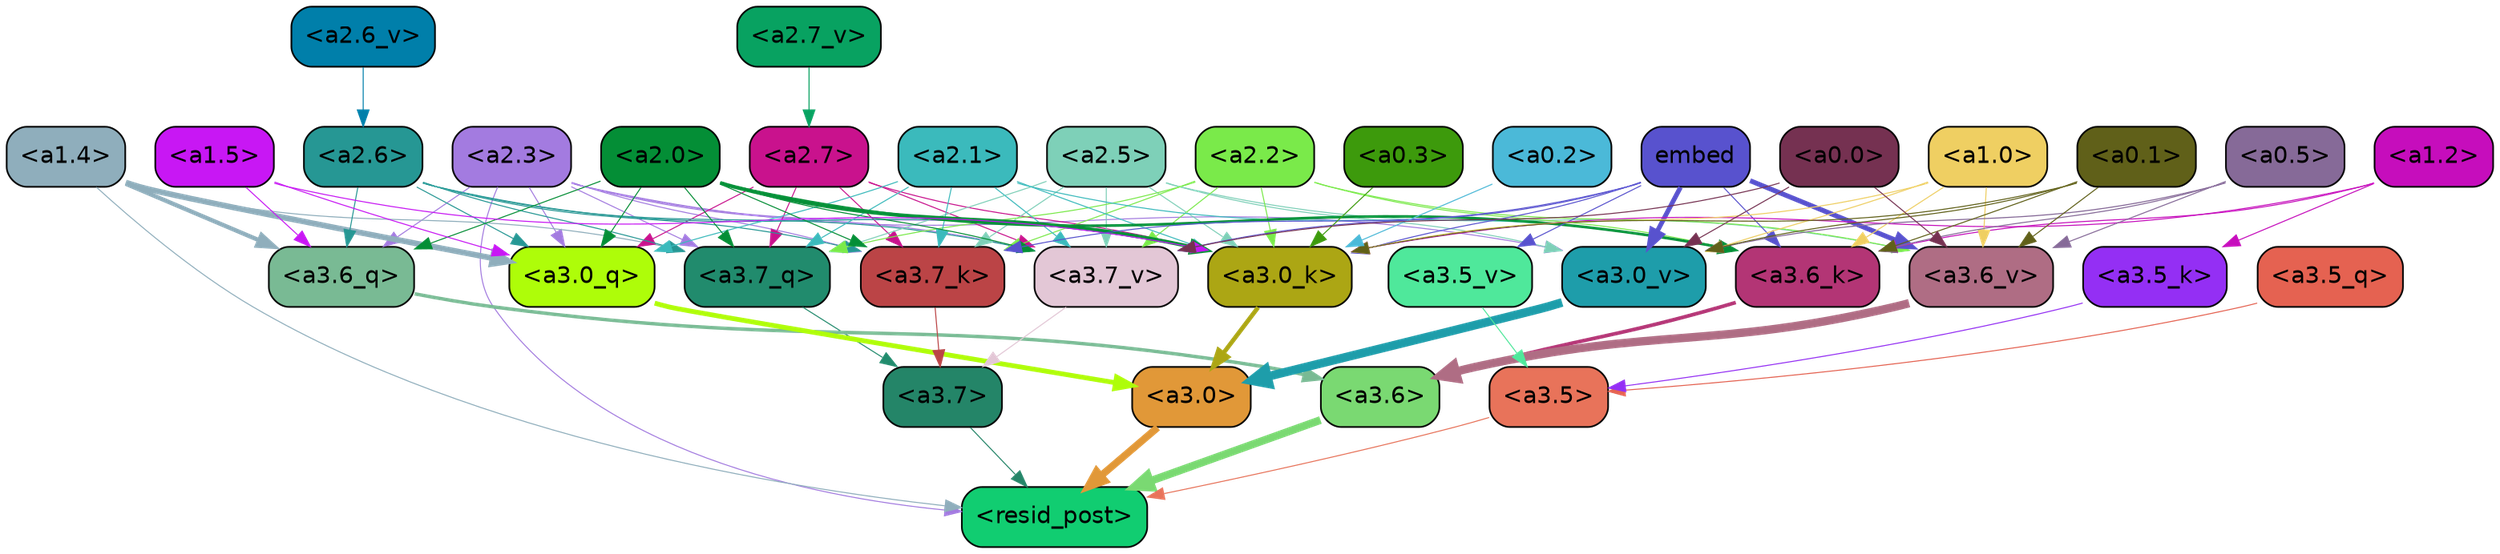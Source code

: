 strict digraph "" {
	graph [bgcolor=transparent,
		layout=dot,
		overlap=false,
		splines=true
	];
	"<a3.7>"	[color=black,
		fillcolor="#248568",
		fontname=Helvetica,
		shape=box,
		style="filled, rounded"];
	"<resid_post>"	[color=black,
		fillcolor="#11cd71",
		fontname=Helvetica,
		shape=box,
		style="filled, rounded"];
	"<a3.7>" -> "<resid_post>"	[color="#248568",
		penwidth=0.6];
	"<a3.6>"	[color=black,
		fillcolor="#7ad972",
		fontname=Helvetica,
		shape=box,
		style="filled, rounded"];
	"<a3.6>" -> "<resid_post>"	[color="#7ad972",
		penwidth=4.648244500160217];
	"<a3.5>"	[color=black,
		fillcolor="#e8735a",
		fontname=Helvetica,
		shape=box,
		style="filled, rounded"];
	"<a3.5>" -> "<resid_post>"	[color="#e8735a",
		penwidth=0.6];
	"<a3.0>"	[color=black,
		fillcolor="#e19838",
		fontname=Helvetica,
		shape=box,
		style="filled, rounded"];
	"<a3.0>" -> "<resid_post>"	[color="#e19838",
		penwidth=4.3288813829422];
	"<a2.3>"	[color=black,
		fillcolor="#a37be0",
		fontname=Helvetica,
		shape=box,
		style="filled, rounded"];
	"<a2.3>" -> "<resid_post>"	[color="#a37be0",
		penwidth=0.6];
	"<a3.7_q>"	[color=black,
		fillcolor="#218b6d",
		fontname=Helvetica,
		shape=box,
		style="filled, rounded"];
	"<a2.3>" -> "<a3.7_q>"	[color="#a37be0",
		penwidth=0.6];
	"<a3.6_q>"	[color=black,
		fillcolor="#79ba94",
		fontname=Helvetica,
		shape=box,
		style="filled, rounded"];
	"<a2.3>" -> "<a3.6_q>"	[color="#a37be0",
		penwidth=0.6];
	"<a3.0_q>"	[color=black,
		fillcolor="#aefd09",
		fontname=Helvetica,
		shape=box,
		style="filled, rounded"];
	"<a2.3>" -> "<a3.0_q>"	[color="#a37be0",
		penwidth=0.6];
	"<a3.7_k>"	[color=black,
		fillcolor="#bb4446",
		fontname=Helvetica,
		shape=box,
		style="filled, rounded"];
	"<a2.3>" -> "<a3.7_k>"	[color="#a37be0",
		penwidth=0.6];
	"<a3.0_k>"	[color=black,
		fillcolor="#aca614",
		fontname=Helvetica,
		shape=box,
		style="filled, rounded"];
	"<a2.3>" -> "<a3.0_k>"	[color="#a37be0",
		penwidth=0.6];
	"<a3.7_v>"	[color=black,
		fillcolor="#e3c7d6",
		fontname=Helvetica,
		shape=box,
		style="filled, rounded"];
	"<a2.3>" -> "<a3.7_v>"	[color="#a37be0",
		penwidth=0.6];
	"<a3.0_v>"	[color=black,
		fillcolor="#1e9daa",
		fontname=Helvetica,
		shape=box,
		style="filled, rounded"];
	"<a2.3>" -> "<a3.0_v>"	[color="#a37be0",
		penwidth=0.6];
	"<a1.4>"	[color=black,
		fillcolor="#8faebc",
		fontname=Helvetica,
		shape=box,
		style="filled, rounded"];
	"<a1.4>" -> "<resid_post>"	[color="#8faebc",
		penwidth=0.6];
	"<a1.4>" -> "<a3.7_q>"	[color="#8faebc",
		penwidth=0.6];
	"<a1.4>" -> "<a3.6_q>"	[color="#8faebc",
		penwidth=2.5397292599081993];
	"<a1.4>" -> "<a3.0_q>"	[color="#8faebc",
		penwidth=3.3985572457313538];
	"<a3.7_q>" -> "<a3.7>"	[color="#218b6d",
		penwidth=0.6];
	"<a3.6_q>" -> "<a3.6>"	[color="#79ba94",
		penwidth=2.03758105635643];
	"<a3.5_q>"	[color=black,
		fillcolor="#e56251",
		fontname=Helvetica,
		shape=box,
		style="filled, rounded"];
	"<a3.5_q>" -> "<a3.5>"	[color="#e56251",
		penwidth=0.6];
	"<a3.0_q>" -> "<a3.0>"	[color="#aefd09",
		penwidth=2.8638100624084473];
	"<a3.7_k>" -> "<a3.7>"	[color="#bb4446",
		penwidth=0.6];
	"<a3.6_k>"	[color=black,
		fillcolor="#b33575",
		fontname=Helvetica,
		shape=box,
		style="filled, rounded"];
	"<a3.6_k>" -> "<a3.6>"	[color="#b33575",
		penwidth=2.174198240041733];
	"<a3.5_k>"	[color=black,
		fillcolor="#942ff4",
		fontname=Helvetica,
		shape=box,
		style="filled, rounded"];
	"<a3.5_k>" -> "<a3.5>"	[color="#942ff4",
		penwidth=0.6];
	"<a3.0_k>" -> "<a3.0>"	[color="#aca614",
		penwidth=2.6274144649505615];
	"<a3.7_v>" -> "<a3.7>"	[color="#e3c7d6",
		penwidth=0.6];
	"<a3.6_v>"	[color=black,
		fillcolor="#af6d84",
		fontname=Helvetica,
		shape=box,
		style="filled, rounded"];
	"<a3.6_v>" -> "<a3.6>"	[color="#af6d84",
		penwidth=5.002329230308533];
	"<a3.5_v>"	[color=black,
		fillcolor="#4fe89b",
		fontname=Helvetica,
		shape=box,
		style="filled, rounded"];
	"<a3.5_v>" -> "<a3.5>"	[color="#4fe89b",
		penwidth=0.6];
	"<a3.0_v>" -> "<a3.0>"	[color="#1e9daa",
		penwidth=5.188832879066467];
	"<a2.7>"	[color=black,
		fillcolor="#c9128d",
		fontname=Helvetica,
		shape=box,
		style="filled, rounded"];
	"<a2.7>" -> "<a3.7_q>"	[color="#c9128d",
		penwidth=0.6];
	"<a2.7>" -> "<a3.0_q>"	[color="#c9128d",
		penwidth=0.6];
	"<a2.7>" -> "<a3.7_k>"	[color="#c9128d",
		penwidth=0.6];
	"<a2.7>" -> "<a3.0_k>"	[color="#c9128d",
		penwidth=0.6];
	"<a2.7>" -> "<a3.7_v>"	[color="#c9128d",
		penwidth=0.6];
	"<a2.6>"	[color=black,
		fillcolor="#269794",
		fontname=Helvetica,
		shape=box,
		style="filled, rounded"];
	"<a2.6>" -> "<a3.7_q>"	[color="#269794",
		penwidth=0.6];
	"<a2.6>" -> "<a3.6_q>"	[color="#269794",
		penwidth=0.6];
	"<a2.6>" -> "<a3.0_q>"	[color="#269794",
		penwidth=0.6];
	"<a2.6>" -> "<a3.7_k>"	[color="#269794",
		penwidth=0.6];
	"<a2.6>" -> "<a3.0_k>"	[color="#269794",
		penwidth=0.6];
	"<a2.6>" -> "<a3.7_v>"	[color="#269794",
		penwidth=0.6];
	"<a2.5>"	[color=black,
		fillcolor="#7ed0b8",
		fontname=Helvetica,
		shape=box,
		style="filled, rounded"];
	"<a2.5>" -> "<a3.7_q>"	[color="#7ed0b8",
		penwidth=0.6];
	"<a2.5>" -> "<a3.7_k>"	[color="#7ed0b8",
		penwidth=0.6];
	"<a2.5>" -> "<a3.0_k>"	[color="#7ed0b8",
		penwidth=0.6];
	"<a2.5>" -> "<a3.7_v>"	[color="#7ed0b8",
		penwidth=0.6];
	"<a2.5>" -> "<a3.6_v>"	[color="#7ed0b8",
		penwidth=0.6];
	"<a2.5>" -> "<a3.0_v>"	[color="#7ed0b8",
		penwidth=0.6];
	"<a2.2>"	[color=black,
		fillcolor="#7aea4a",
		fontname=Helvetica,
		shape=box,
		style="filled, rounded"];
	"<a2.2>" -> "<a3.7_q>"	[color="#7aea4a",
		penwidth=0.6];
	"<a2.2>" -> "<a3.7_k>"	[color="#7aea4a",
		penwidth=0.6];
	"<a2.2>" -> "<a3.6_k>"	[color="#7aea4a",
		penwidth=0.6];
	"<a2.2>" -> "<a3.0_k>"	[color="#7aea4a",
		penwidth=0.6];
	"<a2.2>" -> "<a3.7_v>"	[color="#7aea4a",
		penwidth=0.6];
	"<a2.2>" -> "<a3.6_v>"	[color="#7aea4a",
		penwidth=0.6];
	"<a2.1>"	[color=black,
		fillcolor="#3bbabc",
		fontname=Helvetica,
		shape=box,
		style="filled, rounded"];
	"<a2.1>" -> "<a3.7_q>"	[color="#3bbabc",
		penwidth=0.6];
	"<a2.1>" -> "<a3.0_q>"	[color="#3bbabc",
		penwidth=0.6];
	"<a2.1>" -> "<a3.7_k>"	[color="#3bbabc",
		penwidth=0.6];
	"<a2.1>" -> "<a3.6_k>"	[color="#3bbabc",
		penwidth=0.6];
	"<a2.1>" -> "<a3.0_k>"	[color="#3bbabc",
		penwidth=0.6];
	"<a2.1>" -> "<a3.7_v>"	[color="#3bbabc",
		penwidth=0.6];
	"<a2.0>"	[color=black,
		fillcolor="#048e36",
		fontname=Helvetica,
		shape=box,
		style="filled, rounded"];
	"<a2.0>" -> "<a3.7_q>"	[color="#048e36",
		penwidth=0.6];
	"<a2.0>" -> "<a3.6_q>"	[color="#048e36",
		penwidth=0.6];
	"<a2.0>" -> "<a3.0_q>"	[color="#048e36",
		penwidth=0.6];
	"<a2.0>" -> "<a3.7_k>"	[color="#048e36",
		penwidth=0.6];
	"<a2.0>" -> "<a3.6_k>"	[color="#048e36",
		penwidth=1.5717863738536835];
	"<a2.0>" -> "<a3.0_k>"	[color="#048e36",
		penwidth=2.205150544643402];
	"<a2.0>" -> "<a3.7_v>"	[color="#048e36",
		penwidth=0.6];
	"<a1.5>"	[color=black,
		fillcolor="#c817f4",
		fontname=Helvetica,
		shape=box,
		style="filled, rounded"];
	"<a1.5>" -> "<a3.6_q>"	[color="#c817f4",
		penwidth=0.6];
	"<a1.5>" -> "<a3.0_q>"	[color="#c817f4",
		penwidth=0.6];
	"<a1.5>" -> "<a3.0_k>"	[color="#c817f4",
		penwidth=0.6];
	embed	[color=black,
		fillcolor="#5852ce",
		fontname=Helvetica,
		shape=box,
		style="filled, rounded"];
	embed -> "<a3.7_k>"	[color="#5852ce",
		penwidth=0.6];
	embed -> "<a3.6_k>"	[color="#5852ce",
		penwidth=0.6];
	embed -> "<a3.0_k>"	[color="#5852ce",
		penwidth=0.6];
	embed -> "<a3.7_v>"	[color="#5852ce",
		penwidth=0.6];
	embed -> "<a3.6_v>"	[color="#5852ce",
		penwidth=2.882729172706604];
	embed -> "<a3.5_v>"	[color="#5852ce",
		penwidth=0.6];
	embed -> "<a3.0_v>"	[color="#5852ce",
		penwidth=2.812090039253235];
	"<a1.2>"	[color=black,
		fillcolor="#c60dbc",
		fontname=Helvetica,
		shape=box,
		style="filled, rounded"];
	"<a1.2>" -> "<a3.6_k>"	[color="#c60dbc",
		penwidth=0.6];
	"<a1.2>" -> "<a3.5_k>"	[color="#c60dbc",
		penwidth=0.6];
	"<a1.2>" -> "<a3.0_k>"	[color="#c60dbc",
		penwidth=0.6];
	"<a1.0>"	[color=black,
		fillcolor="#efcf62",
		fontname=Helvetica,
		shape=box,
		style="filled, rounded"];
	"<a1.0>" -> "<a3.6_k>"	[color="#efcf62",
		penwidth=0.6];
	"<a1.0>" -> "<a3.0_k>"	[color="#efcf62",
		penwidth=0.6];
	"<a1.0>" -> "<a3.6_v>"	[color="#efcf62",
		penwidth=0.6];
	"<a1.0>" -> "<a3.0_v>"	[color="#efcf62",
		penwidth=0.6];
	"<a0.5>"	[color=black,
		fillcolor="#866a98",
		fontname=Helvetica,
		shape=box,
		style="filled, rounded"];
	"<a0.5>" -> "<a3.6_k>"	[color="#866a98",
		penwidth=0.6];
	"<a0.5>" -> "<a3.6_v>"	[color="#866a98",
		penwidth=0.6];
	"<a0.5>" -> "<a3.0_v>"	[color="#866a98",
		penwidth=0.6281400918960571];
	"<a0.1>"	[color=black,
		fillcolor="#606019",
		fontname=Helvetica,
		shape=box,
		style="filled, rounded"];
	"<a0.1>" -> "<a3.6_k>"	[color="#606019",
		penwidth=0.6];
	"<a0.1>" -> "<a3.0_k>"	[color="#606019",
		penwidth=0.6];
	"<a0.1>" -> "<a3.6_v>"	[color="#606019",
		penwidth=0.6];
	"<a0.1>" -> "<a3.0_v>"	[color="#606019",
		penwidth=0.6];
	"<a0.3>"	[color=black,
		fillcolor="#3d9a0c",
		fontname=Helvetica,
		shape=box,
		style="filled, rounded"];
	"<a0.3>" -> "<a3.0_k>"	[color="#3d9a0c",
		penwidth=0.6];
	"<a0.2>"	[color=black,
		fillcolor="#4bb9d8",
		fontname=Helvetica,
		shape=box,
		style="filled, rounded"];
	"<a0.2>" -> "<a3.0_k>"	[color="#4bb9d8",
		penwidth=0.6];
	"<a0.0>"	[color=black,
		fillcolor="#753151",
		fontname=Helvetica,
		shape=box,
		style="filled, rounded"];
	"<a0.0>" -> "<a3.7_v>"	[color="#753151",
		penwidth=0.6];
	"<a0.0>" -> "<a3.6_v>"	[color="#753151",
		penwidth=0.6];
	"<a0.0>" -> "<a3.0_v>"	[color="#753151",
		penwidth=0.6];
	"<a2.7_v>"	[color=black,
		fillcolor="#08a261",
		fontname=Helvetica,
		shape=box,
		style="filled, rounded"];
	"<a2.7_v>" -> "<a2.7>"	[color="#08a261",
		penwidth=0.6];
	"<a2.6_v>"	[color=black,
		fillcolor="#007faa",
		fontname=Helvetica,
		shape=box,
		style="filled, rounded"];
	"<a2.6_v>" -> "<a2.6>"	[color="#007faa",
		penwidth=0.6];
}
